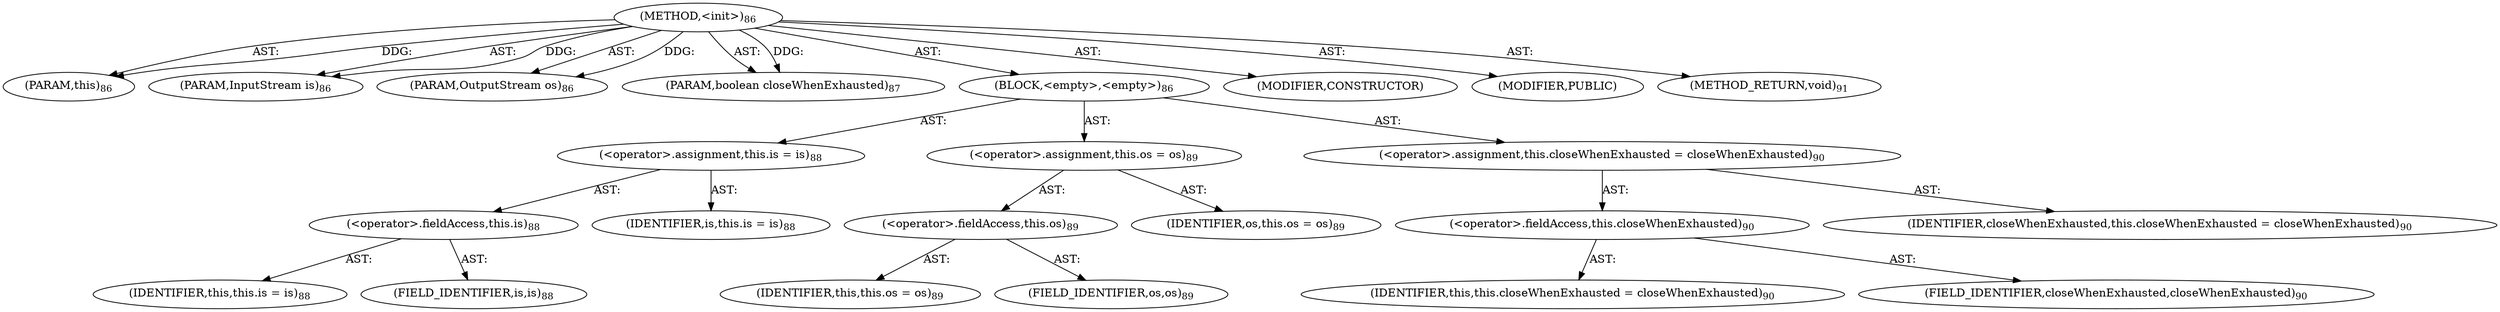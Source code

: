 digraph "&lt;init&gt;" {  
"111669149696" [label = <(METHOD,&lt;init&gt;)<SUB>86</SUB>> ]
"115964116994" [label = <(PARAM,this)<SUB>86</SUB>> ]
"115964116998" [label = <(PARAM,InputStream is)<SUB>86</SUB>> ]
"115964116999" [label = <(PARAM,OutputStream os)<SUB>86</SUB>> ]
"115964117000" [label = <(PARAM,boolean closeWhenExhausted)<SUB>87</SUB>> ]
"25769803776" [label = <(BLOCK,&lt;empty&gt;,&lt;empty&gt;)<SUB>86</SUB>> ]
"30064771073" [label = <(&lt;operator&gt;.assignment,this.is = is)<SUB>88</SUB>> ]
"30064771074" [label = <(&lt;operator&gt;.fieldAccess,this.is)<SUB>88</SUB>> ]
"68719476741" [label = <(IDENTIFIER,this,this.is = is)<SUB>88</SUB>> ]
"55834574848" [label = <(FIELD_IDENTIFIER,is,is)<SUB>88</SUB>> ]
"68719476747" [label = <(IDENTIFIER,is,this.is = is)<SUB>88</SUB>> ]
"30064771075" [label = <(&lt;operator&gt;.assignment,this.os = os)<SUB>89</SUB>> ]
"30064771076" [label = <(&lt;operator&gt;.fieldAccess,this.os)<SUB>89</SUB>> ]
"68719476742" [label = <(IDENTIFIER,this,this.os = os)<SUB>89</SUB>> ]
"55834574849" [label = <(FIELD_IDENTIFIER,os,os)<SUB>89</SUB>> ]
"68719476748" [label = <(IDENTIFIER,os,this.os = os)<SUB>89</SUB>> ]
"30064771077" [label = <(&lt;operator&gt;.assignment,this.closeWhenExhausted = closeWhenExhausted)<SUB>90</SUB>> ]
"30064771078" [label = <(&lt;operator&gt;.fieldAccess,this.closeWhenExhausted)<SUB>90</SUB>> ]
"68719476743" [label = <(IDENTIFIER,this,this.closeWhenExhausted = closeWhenExhausted)<SUB>90</SUB>> ]
"55834574850" [label = <(FIELD_IDENTIFIER,closeWhenExhausted,closeWhenExhausted)<SUB>90</SUB>> ]
"68719476749" [label = <(IDENTIFIER,closeWhenExhausted,this.closeWhenExhausted = closeWhenExhausted)<SUB>90</SUB>> ]
"133143986182" [label = <(MODIFIER,CONSTRUCTOR)> ]
"133143986183" [label = <(MODIFIER,PUBLIC)> ]
"128849018880" [label = <(METHOD_RETURN,void)<SUB>91</SUB>> ]
  "111669149696" -> "115964116994"  [ label = "AST: "] 
  "111669149696" -> "115964116998"  [ label = "AST: "] 
  "111669149696" -> "115964116999"  [ label = "AST: "] 
  "111669149696" -> "115964117000"  [ label = "AST: "] 
  "111669149696" -> "25769803776"  [ label = "AST: "] 
  "111669149696" -> "133143986182"  [ label = "AST: "] 
  "111669149696" -> "133143986183"  [ label = "AST: "] 
  "111669149696" -> "128849018880"  [ label = "AST: "] 
  "25769803776" -> "30064771073"  [ label = "AST: "] 
  "25769803776" -> "30064771075"  [ label = "AST: "] 
  "25769803776" -> "30064771077"  [ label = "AST: "] 
  "30064771073" -> "30064771074"  [ label = "AST: "] 
  "30064771073" -> "68719476747"  [ label = "AST: "] 
  "30064771074" -> "68719476741"  [ label = "AST: "] 
  "30064771074" -> "55834574848"  [ label = "AST: "] 
  "30064771075" -> "30064771076"  [ label = "AST: "] 
  "30064771075" -> "68719476748"  [ label = "AST: "] 
  "30064771076" -> "68719476742"  [ label = "AST: "] 
  "30064771076" -> "55834574849"  [ label = "AST: "] 
  "30064771077" -> "30064771078"  [ label = "AST: "] 
  "30064771077" -> "68719476749"  [ label = "AST: "] 
  "30064771078" -> "68719476743"  [ label = "AST: "] 
  "30064771078" -> "55834574850"  [ label = "AST: "] 
  "111669149696" -> "115964116994"  [ label = "DDG: "] 
  "111669149696" -> "115964116998"  [ label = "DDG: "] 
  "111669149696" -> "115964116999"  [ label = "DDG: "] 
  "111669149696" -> "115964117000"  [ label = "DDG: "] 
}
